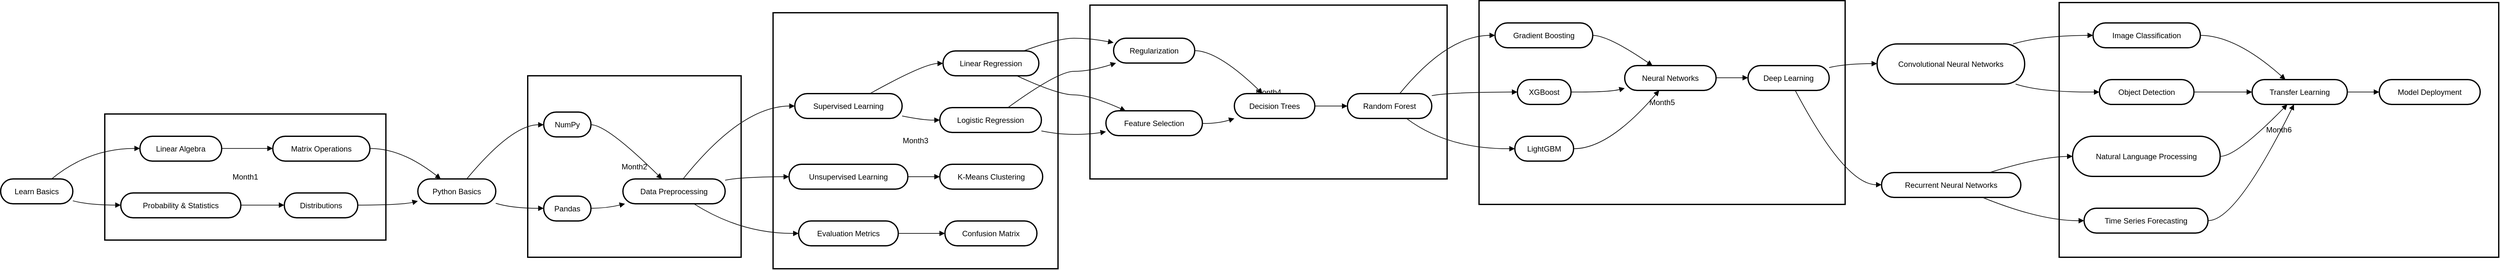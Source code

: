 <mxfile version="26.0.7">
  <diagram name="Page-1" id="vAyFzGhPa4BpMq6-uQ86">
    <mxGraphModel dx="2137" dy="963" grid="1" gridSize="10" guides="1" tooltips="1" connect="1" arrows="1" fold="1" page="1" pageScale="1" pageWidth="850" pageHeight="1100" math="0" shadow="0">
      <root>
        <mxCell id="0" />
        <mxCell id="1" parent="0" />
        <mxCell id="2" value="Month6" style="whiteSpace=wrap;strokeWidth=2;" parent="1" vertex="1">
          <mxGeometry x="3230" y="11" width="688" height="400" as="geometry" />
        </mxCell>
        <mxCell id="3" value="Month5" style="whiteSpace=wrap;strokeWidth=2;" parent="1" vertex="1">
          <mxGeometry x="2322" y="8" width="573" height="320" as="geometry" />
        </mxCell>
        <mxCell id="4" value="Month4" style="whiteSpace=wrap;strokeWidth=2;" parent="1" vertex="1">
          <mxGeometry x="1713" y="15" width="559" height="273" as="geometry" />
        </mxCell>
        <mxCell id="5" value="Month3" style="whiteSpace=wrap;strokeWidth=2;" parent="1" vertex="1">
          <mxGeometry x="1217" y="27" width="446" height="402" as="geometry" />
        </mxCell>
        <mxCell id="6" value="Month2" style="whiteSpace=wrap;strokeWidth=2;" parent="1" vertex="1">
          <mxGeometry x="833" y="126" width="334" height="285" as="geometry" />
        </mxCell>
        <mxCell id="7" value="Month1" style="whiteSpace=wrap;strokeWidth=2;" parent="1" vertex="1">
          <mxGeometry x="171" y="186" width="440" height="198" as="geometry" />
        </mxCell>
        <mxCell id="8" value="Learn Basics" style="rounded=1;whiteSpace=wrap;arcSize=50;strokeWidth=2;" parent="1" vertex="1">
          <mxGeometry x="8" y="288" width="113" height="39" as="geometry" />
        </mxCell>
        <mxCell id="9" value="Linear Algebra" style="rounded=1;whiteSpace=wrap;arcSize=50;strokeWidth=2;" parent="1" vertex="1">
          <mxGeometry x="226" y="221" width="128" height="39" as="geometry" />
        </mxCell>
        <mxCell id="10" value="Probability &amp; Statistics" style="rounded=1;whiteSpace=wrap;arcSize=50;strokeWidth=2;" parent="1" vertex="1">
          <mxGeometry x="196" y="310" width="188" height="39" as="geometry" />
        </mxCell>
        <mxCell id="11" value="Matrix Operations" style="rounded=1;whiteSpace=wrap;arcSize=50;strokeWidth=2;" parent="1" vertex="1">
          <mxGeometry x="434" y="221" width="152" height="39" as="geometry" />
        </mxCell>
        <mxCell id="12" value="Distributions" style="rounded=1;whiteSpace=wrap;arcSize=50;strokeWidth=2;" parent="1" vertex="1">
          <mxGeometry x="452" y="310" width="115" height="39" as="geometry" />
        </mxCell>
        <mxCell id="13" value="Python Basics" style="rounded=1;whiteSpace=wrap;arcSize=50;strokeWidth=2;" parent="1" vertex="1">
          <mxGeometry x="661" y="288" width="122" height="39" as="geometry" />
        </mxCell>
        <mxCell id="14" value="NumPy" style="rounded=1;whiteSpace=wrap;arcSize=50;strokeWidth=2;" parent="1" vertex="1">
          <mxGeometry x="858" y="183" width="74" height="39" as="geometry" />
        </mxCell>
        <mxCell id="15" value="Pandas" style="rounded=1;whiteSpace=wrap;arcSize=50;strokeWidth=2;" parent="1" vertex="1">
          <mxGeometry x="858" y="315" width="74" height="39" as="geometry" />
        </mxCell>
        <mxCell id="16" value="Data Preprocessing" style="rounded=1;whiteSpace=wrap;arcSize=50;strokeWidth=2;" parent="1" vertex="1">
          <mxGeometry x="982" y="288" width="160" height="39" as="geometry" />
        </mxCell>
        <mxCell id="17" value="Supervised Learning" style="rounded=1;whiteSpace=wrap;arcSize=50;strokeWidth=2;" parent="1" vertex="1">
          <mxGeometry x="1251" y="154" width="168" height="39" as="geometry" />
        </mxCell>
        <mxCell id="18" value="Unsupervised Learning" style="rounded=1;whiteSpace=wrap;arcSize=50;strokeWidth=2;" parent="1" vertex="1">
          <mxGeometry x="1242" y="265" width="186" height="39" as="geometry" />
        </mxCell>
        <mxCell id="19" value="Evaluation Metrics" style="rounded=1;whiteSpace=wrap;arcSize=50;strokeWidth=2;" parent="1" vertex="1">
          <mxGeometry x="1257" y="354" width="156" height="39" as="geometry" />
        </mxCell>
        <mxCell id="20" value="Linear Regression" style="rounded=1;whiteSpace=wrap;arcSize=50;strokeWidth=2;" parent="1" vertex="1">
          <mxGeometry x="1483" y="87" width="150" height="39" as="geometry" />
        </mxCell>
        <mxCell id="21" value="Logistic Regression" style="rounded=1;whiteSpace=wrap;arcSize=50;strokeWidth=2;" parent="1" vertex="1">
          <mxGeometry x="1478" y="176" width="159" height="39" as="geometry" />
        </mxCell>
        <mxCell id="22" value="K-Means Clustering" style="rounded=1;whiteSpace=wrap;arcSize=50;strokeWidth=2;" parent="1" vertex="1">
          <mxGeometry x="1478" y="265" width="161" height="39" as="geometry" />
        </mxCell>
        <mxCell id="23" value="Confusion Matrix" style="rounded=1;whiteSpace=wrap;arcSize=50;strokeWidth=2;" parent="1" vertex="1">
          <mxGeometry x="1486" y="354" width="144" height="39" as="geometry" />
        </mxCell>
        <mxCell id="24" value="Regularization" style="rounded=1;whiteSpace=wrap;arcSize=50;strokeWidth=2;" parent="1" vertex="1">
          <mxGeometry x="1750" y="67" width="127" height="39" as="geometry" />
        </mxCell>
        <mxCell id="25" value="Feature Selection" style="rounded=1;whiteSpace=wrap;arcSize=50;strokeWidth=2;" parent="1" vertex="1">
          <mxGeometry x="1738" y="181" width="151" height="39" as="geometry" />
        </mxCell>
        <mxCell id="26" value="Decision Trees" style="rounded=1;whiteSpace=wrap;arcSize=50;strokeWidth=2;" parent="1" vertex="1">
          <mxGeometry x="1939" y="154" width="126" height="39" as="geometry" />
        </mxCell>
        <mxCell id="27" value="Random Forest" style="rounded=1;whiteSpace=wrap;arcSize=50;strokeWidth=2;" parent="1" vertex="1">
          <mxGeometry x="2116" y="154" width="132" height="39" as="geometry" />
        </mxCell>
        <mxCell id="28" value="Gradient Boosting" style="rounded=1;whiteSpace=wrap;arcSize=50;strokeWidth=2;" parent="1" vertex="1">
          <mxGeometry x="2347" y="43" width="153" height="39" as="geometry" />
        </mxCell>
        <mxCell id="29" value="XGBoost" style="rounded=1;whiteSpace=wrap;arcSize=50;strokeWidth=2;" parent="1" vertex="1">
          <mxGeometry x="2382" y="132" width="84" height="39" as="geometry" />
        </mxCell>
        <mxCell id="30" value="LightGBM" style="rounded=1;whiteSpace=wrap;arcSize=50;strokeWidth=2;" parent="1" vertex="1">
          <mxGeometry x="2378" y="221" width="92" height="39" as="geometry" />
        </mxCell>
        <mxCell id="31" value="Neural Networks" style="rounded=1;whiteSpace=wrap;arcSize=50;strokeWidth=2;" parent="1" vertex="1">
          <mxGeometry x="2550" y="110" width="143" height="39" as="geometry" />
        </mxCell>
        <mxCell id="32" value="Deep Learning" style="rounded=1;whiteSpace=wrap;arcSize=50;strokeWidth=2;" parent="1" vertex="1">
          <mxGeometry x="2743" y="110" width="127" height="39" as="geometry" />
        </mxCell>
        <mxCell id="33" value="Convolutional Neural Networks" style="rounded=1;whiteSpace=wrap;arcSize=50;strokeWidth=2;" parent="1" vertex="1">
          <mxGeometry x="2945" y="76" width="231" height="63" as="geometry" />
        </mxCell>
        <mxCell id="34" value="Recurrent Neural Networks" style="rounded=1;whiteSpace=wrap;arcSize=50;strokeWidth=2;" parent="1" vertex="1">
          <mxGeometry x="2952" y="278" width="218" height="39" as="geometry" />
        </mxCell>
        <mxCell id="35" value="Image Classification" style="rounded=1;whiteSpace=wrap;arcSize=50;strokeWidth=2;" parent="1" vertex="1">
          <mxGeometry x="3283" y="43" width="168" height="39" as="geometry" />
        </mxCell>
        <mxCell id="36" value="Object Detection" style="rounded=1;whiteSpace=wrap;arcSize=50;strokeWidth=2;" parent="1" vertex="1">
          <mxGeometry x="3293" y="132" width="148" height="39" as="geometry" />
        </mxCell>
        <mxCell id="37" value="Natural Language Processing" style="rounded=1;whiteSpace=wrap;arcSize=50;strokeWidth=2;" parent="1" vertex="1">
          <mxGeometry x="3251" y="221" width="231" height="63" as="geometry" />
        </mxCell>
        <mxCell id="38" value="Time Series Forecasting" style="rounded=1;whiteSpace=wrap;arcSize=50;strokeWidth=2;" parent="1" vertex="1">
          <mxGeometry x="3269" y="334" width="194" height="39" as="geometry" />
        </mxCell>
        <mxCell id="39" value="Transfer Learning" style="rounded=1;whiteSpace=wrap;arcSize=50;strokeWidth=2;" parent="1" vertex="1">
          <mxGeometry x="3532" y="132" width="149" height="39" as="geometry" />
        </mxCell>
        <mxCell id="40" value="Model Deployment" style="rounded=1;whiteSpace=wrap;arcSize=50;strokeWidth=2;" parent="1" vertex="1">
          <mxGeometry x="3731" y="132" width="158" height="39" as="geometry" />
        </mxCell>
        <mxCell id="41" value="" style="curved=1;startArrow=none;endArrow=block;exitX=0.71;exitY=-0.01;entryX=0;entryY=0.49;" parent="1" source="8" target="9" edge="1">
          <mxGeometry relative="1" as="geometry">
            <Array as="points">
              <mxPoint x="146" y="240" />
            </Array>
          </mxGeometry>
        </mxCell>
        <mxCell id="42" value="" style="curved=1;startArrow=none;endArrow=block;exitX=1;exitY=0.88;entryX=0;entryY=0.49;" parent="1" source="8" target="10" edge="1">
          <mxGeometry relative="1" as="geometry">
            <Array as="points">
              <mxPoint x="146" y="329" />
            </Array>
          </mxGeometry>
        </mxCell>
        <mxCell id="43" value="" style="curved=1;startArrow=none;endArrow=block;exitX=1;exitY=0.49;entryX=0;entryY=0.49;" parent="1" source="9" target="11" edge="1">
          <mxGeometry relative="1" as="geometry">
            <Array as="points" />
          </mxGeometry>
        </mxCell>
        <mxCell id="44" value="" style="curved=1;startArrow=none;endArrow=block;exitX=1;exitY=0.49;entryX=0;entryY=0.49;" parent="1" source="10" target="12" edge="1">
          <mxGeometry relative="1" as="geometry">
            <Array as="points" />
          </mxGeometry>
        </mxCell>
        <mxCell id="45" value="" style="curved=1;startArrow=none;endArrow=block;exitX=1;exitY=0.49;entryX=0.29;entryY=-0.01;" parent="1" source="11" target="13" edge="1">
          <mxGeometry relative="1" as="geometry">
            <Array as="points">
              <mxPoint x="636" y="240" />
            </Array>
          </mxGeometry>
        </mxCell>
        <mxCell id="46" value="" style="curved=1;startArrow=none;endArrow=block;exitX=1;exitY=0.49;entryX=0;entryY=0.89;" parent="1" source="12" target="13" edge="1">
          <mxGeometry relative="1" as="geometry">
            <Array as="points">
              <mxPoint x="636" y="329" />
            </Array>
          </mxGeometry>
        </mxCell>
        <mxCell id="47" value="" style="curved=1;startArrow=none;endArrow=block;exitX=0.63;exitY=-0.01;entryX=0;entryY=0.51;" parent="1" source="13" target="14" edge="1">
          <mxGeometry relative="1" as="geometry">
            <Array as="points">
              <mxPoint x="808" y="203" />
            </Array>
          </mxGeometry>
        </mxCell>
        <mxCell id="48" value="" style="curved=1;startArrow=none;endArrow=block;exitX=1;exitY=0.98;entryX=0;entryY=0.49;" parent="1" source="13" target="15" edge="1">
          <mxGeometry relative="1" as="geometry">
            <Array as="points">
              <mxPoint x="808" y="334" />
            </Array>
          </mxGeometry>
        </mxCell>
        <mxCell id="49" value="" style="curved=1;startArrow=none;endArrow=block;exitX=0.99;exitY=0.51;entryX=0.38;entryY=-0.01;" parent="1" source="14" target="16" edge="1">
          <mxGeometry relative="1" as="geometry">
            <Array as="points">
              <mxPoint x="957" y="203" />
            </Array>
          </mxGeometry>
        </mxCell>
        <mxCell id="50" value="" style="curved=1;startArrow=none;endArrow=block;exitX=0.99;exitY=0.49;entryX=0.03;entryY=0.99;" parent="1" source="15" target="16" edge="1">
          <mxGeometry relative="1" as="geometry">
            <Array as="points">
              <mxPoint x="957" y="334" />
            </Array>
          </mxGeometry>
        </mxCell>
        <mxCell id="51" value="" style="curved=1;startArrow=none;endArrow=block;exitX=0.59;exitY=-0.01;entryX=0;entryY=0.5;" parent="1" source="16" target="17" edge="1">
          <mxGeometry relative="1" as="geometry">
            <Array as="points">
              <mxPoint x="1167" y="174" />
            </Array>
          </mxGeometry>
        </mxCell>
        <mxCell id="52" value="" style="curved=1;startArrow=none;endArrow=block;exitX=1;exitY=0.05;entryX=0;entryY=0.5;" parent="1" source="16" target="18" edge="1">
          <mxGeometry relative="1" as="geometry">
            <Array as="points">
              <mxPoint x="1167" y="285" />
            </Array>
          </mxGeometry>
        </mxCell>
        <mxCell id="53" value="" style="curved=1;startArrow=none;endArrow=block;exitX=0.69;exitY=0.99;entryX=0;entryY=0.5;" parent="1" source="16" target="19" edge="1">
          <mxGeometry relative="1" as="geometry">
            <Array as="points">
              <mxPoint x="1167" y="374" />
            </Array>
          </mxGeometry>
        </mxCell>
        <mxCell id="54" value="" style="curved=1;startArrow=none;endArrow=block;exitX=0.7;exitY=0;entryX=0;entryY=0.5;" parent="1" source="17" target="20" edge="1">
          <mxGeometry relative="1" as="geometry">
            <Array as="points">
              <mxPoint x="1453" y="107" />
            </Array>
          </mxGeometry>
        </mxCell>
        <mxCell id="55" value="" style="curved=1;startArrow=none;endArrow=block;exitX=1;exitY=0.9;entryX=0;entryY=0.5;" parent="1" source="17" target="21" edge="1">
          <mxGeometry relative="1" as="geometry">
            <Array as="points">
              <mxPoint x="1453" y="196" />
            </Array>
          </mxGeometry>
        </mxCell>
        <mxCell id="56" value="" style="curved=1;startArrow=none;endArrow=block;exitX=1;exitY=0.5;entryX=0;entryY=0.5;" parent="1" source="18" target="22" edge="1">
          <mxGeometry relative="1" as="geometry">
            <Array as="points" />
          </mxGeometry>
        </mxCell>
        <mxCell id="57" value="" style="curved=1;startArrow=none;endArrow=block;exitX=1;exitY=0.5;entryX=0;entryY=0.5;" parent="1" source="19" target="23" edge="1">
          <mxGeometry relative="1" as="geometry">
            <Array as="points" />
          </mxGeometry>
        </mxCell>
        <mxCell id="58" value="" style="curved=1;startArrow=none;endArrow=block;exitX=0.84;exitY=0;entryX=0;entryY=0.18;" parent="1" source="20" target="24" edge="1">
          <mxGeometry relative="1" as="geometry">
            <Array as="points">
              <mxPoint x="1663" y="67" />
              <mxPoint x="1713" y="67" />
            </Array>
          </mxGeometry>
        </mxCell>
        <mxCell id="59" value="" style="curved=1;startArrow=none;endArrow=block;exitX=0.77;exitY=1;entryX=0.21;entryY=0.01;" parent="1" source="20" target="25" edge="1">
          <mxGeometry relative="1" as="geometry">
            <Array as="points">
              <mxPoint x="1663" y="156" />
              <mxPoint x="1713" y="156" />
            </Array>
          </mxGeometry>
        </mxCell>
        <mxCell id="60" value="" style="curved=1;startArrow=none;endArrow=block;exitX=0.67;exitY=0;entryX=0.03;entryY=1;" parent="1" source="21" target="24" edge="1">
          <mxGeometry relative="1" as="geometry">
            <Array as="points">
              <mxPoint x="1663" y="119" />
              <mxPoint x="1713" y="119" />
            </Array>
          </mxGeometry>
        </mxCell>
        <mxCell id="61" value="" style="curved=1;startArrow=none;endArrow=block;exitX=1;exitY=0.94;entryX=0;entryY=0.84;" parent="1" source="21" target="25" edge="1">
          <mxGeometry relative="1" as="geometry">
            <Array as="points">
              <mxPoint x="1663" y="218" />
              <mxPoint x="1713" y="218" />
            </Array>
          </mxGeometry>
        </mxCell>
        <mxCell id="62" value="" style="curved=1;startArrow=none;endArrow=block;exitX=1;exitY=0.5;entryX=0.35;entryY=0;" parent="1" source="24" target="26" edge="1">
          <mxGeometry relative="1" as="geometry">
            <Array as="points">
              <mxPoint x="1914" y="87" />
            </Array>
          </mxGeometry>
        </mxCell>
        <mxCell id="63" value="" style="curved=1;startArrow=none;endArrow=block;exitX=1;exitY=0.51;entryX=0;entryY=1;" parent="1" source="25" target="26" edge="1">
          <mxGeometry relative="1" as="geometry">
            <Array as="points">
              <mxPoint x="1914" y="201" />
            </Array>
          </mxGeometry>
        </mxCell>
        <mxCell id="64" value="" style="curved=1;startArrow=none;endArrow=block;exitX=1.01;exitY=0.5;entryX=0;entryY=0.5;" parent="1" source="26" target="27" edge="1">
          <mxGeometry relative="1" as="geometry">
            <Array as="points" />
          </mxGeometry>
        </mxCell>
        <mxCell id="65" value="" style="curved=1;startArrow=none;endArrow=block;exitX=0.62;exitY=0;entryX=0;entryY=0.5;" parent="1" source="27" target="28" edge="1">
          <mxGeometry relative="1" as="geometry">
            <Array as="points">
              <mxPoint x="2272" y="63" />
            </Array>
          </mxGeometry>
        </mxCell>
        <mxCell id="66" value="" style="curved=1;startArrow=none;endArrow=block;exitX=0.99;exitY=0.09;entryX=0;entryY=0.5;" parent="1" source="27" target="29" edge="1">
          <mxGeometry relative="1" as="geometry">
            <Array as="points">
              <mxPoint x="2272" y="152" />
            </Array>
          </mxGeometry>
        </mxCell>
        <mxCell id="67" value="" style="curved=1;startArrow=none;endArrow=block;exitX=0.7;exitY=1;entryX=0;entryY=0.5;" parent="1" source="27" target="30" edge="1">
          <mxGeometry relative="1" as="geometry">
            <Array as="points">
              <mxPoint x="2272" y="241" />
            </Array>
          </mxGeometry>
        </mxCell>
        <mxCell id="68" value="" style="curved=1;startArrow=none;endArrow=block;exitX=1;exitY=0.5;entryX=0.3;entryY=-0.01;" parent="1" source="28" target="31" edge="1">
          <mxGeometry relative="1" as="geometry">
            <Array as="points">
              <mxPoint x="2525" y="63" />
            </Array>
          </mxGeometry>
        </mxCell>
        <mxCell id="69" value="" style="curved=1;startArrow=none;endArrow=block;exitX=0.99;exitY=0.5;entryX=0;entryY=0.91;" parent="1" source="29" target="31" edge="1">
          <mxGeometry relative="1" as="geometry">
            <Array as="points">
              <mxPoint x="2525" y="152" />
            </Array>
          </mxGeometry>
        </mxCell>
        <mxCell id="70" value="" style="curved=1;startArrow=none;endArrow=block;exitX=0.99;exitY=0.5;entryX=0.38;entryY=0.99;" parent="1" source="30" target="31" edge="1">
          <mxGeometry relative="1" as="geometry">
            <Array as="points">
              <mxPoint x="2525" y="241" />
            </Array>
          </mxGeometry>
        </mxCell>
        <mxCell id="71" value="" style="curved=1;startArrow=none;endArrow=block;exitX=1;exitY=0.49;entryX=0;entryY=0.49;" parent="1" source="31" target="32" edge="1">
          <mxGeometry relative="1" as="geometry">
            <Array as="points" />
          </mxGeometry>
        </mxCell>
        <mxCell id="72" value="" style="curved=1;startArrow=none;endArrow=block;exitX=1;exitY=0.08;entryX=0;entryY=0.49;" parent="1" source="32" target="33" edge="1">
          <mxGeometry relative="1" as="geometry">
            <Array as="points">
              <mxPoint x="2895" y="107" />
            </Array>
          </mxGeometry>
        </mxCell>
        <mxCell id="73" value="" style="curved=1;startArrow=none;endArrow=block;exitX=0.58;exitY=0.99;entryX=0;entryY=0.49;" parent="1" source="32" target="34" edge="1">
          <mxGeometry relative="1" as="geometry">
            <Array as="points">
              <mxPoint x="2895" y="297" />
            </Array>
          </mxGeometry>
        </mxCell>
        <mxCell id="74" value="" style="curved=1;startArrow=none;endArrow=block;exitX=0.93;exitY=-0.01;entryX=0;entryY=0.5;" parent="1" source="33" target="35" edge="1">
          <mxGeometry relative="1" as="geometry">
            <Array as="points">
              <mxPoint x="3201" y="63" />
            </Array>
          </mxGeometry>
        </mxCell>
        <mxCell id="75" value="" style="curved=1;startArrow=none;endArrow=block;exitX=0.93;exitY=0.99;entryX=0;entryY=0.5;" parent="1" source="33" target="36" edge="1">
          <mxGeometry relative="1" as="geometry">
            <Array as="points">
              <mxPoint x="3201" y="152" />
            </Array>
          </mxGeometry>
        </mxCell>
        <mxCell id="76" value="" style="curved=1;startArrow=none;endArrow=block;exitX=0.78;exitY=-0.01;entryX=0;entryY=0.5;" parent="1" source="34" target="37" edge="1">
          <mxGeometry relative="1" as="geometry">
            <Array as="points">
              <mxPoint x="3201" y="253" />
            </Array>
          </mxGeometry>
        </mxCell>
        <mxCell id="77" value="" style="curved=1;startArrow=none;endArrow=block;exitX=0.72;exitY=0.99;entryX=0;entryY=0.5;" parent="1" source="34" target="38" edge="1">
          <mxGeometry relative="1" as="geometry">
            <Array as="points">
              <mxPoint x="3201" y="354" />
            </Array>
          </mxGeometry>
        </mxCell>
        <mxCell id="78" value="" style="curved=1;startArrow=none;endArrow=block;exitX=1;exitY=0.5;entryX=0.35;entryY=0;" parent="1" source="35" target="39" edge="1">
          <mxGeometry relative="1" as="geometry">
            <Array as="points">
              <mxPoint x="3507" y="63" />
            </Array>
          </mxGeometry>
        </mxCell>
        <mxCell id="79" value="" style="curved=1;startArrow=none;endArrow=block;exitX=1;exitY=0.5;entryX=0;entryY=0.5;" parent="1" source="36" target="39" edge="1">
          <mxGeometry relative="1" as="geometry">
            <Array as="points" />
          </mxGeometry>
        </mxCell>
        <mxCell id="80" value="" style="curved=1;startArrow=none;endArrow=block;exitX=1;exitY=0.5;entryX=0.37;entryY=1;" parent="1" source="37" target="39" edge="1">
          <mxGeometry relative="1" as="geometry">
            <Array as="points">
              <mxPoint x="3507" y="253" />
            </Array>
          </mxGeometry>
        </mxCell>
        <mxCell id="81" value="" style="curved=1;startArrow=none;endArrow=block;exitX=1;exitY=0.5;entryX=0.44;entryY=1;" parent="1" source="38" target="39" edge="1">
          <mxGeometry relative="1" as="geometry">
            <Array as="points">
              <mxPoint x="3507" y="354" />
            </Array>
          </mxGeometry>
        </mxCell>
        <mxCell id="82" value="" style="curved=1;startArrow=none;endArrow=block;exitX=1;exitY=0.5;entryX=0;entryY=0.5;" parent="1" source="39" target="40" edge="1">
          <mxGeometry relative="1" as="geometry">
            <Array as="points" />
          </mxGeometry>
        </mxCell>
      </root>
    </mxGraphModel>
  </diagram>
</mxfile>

